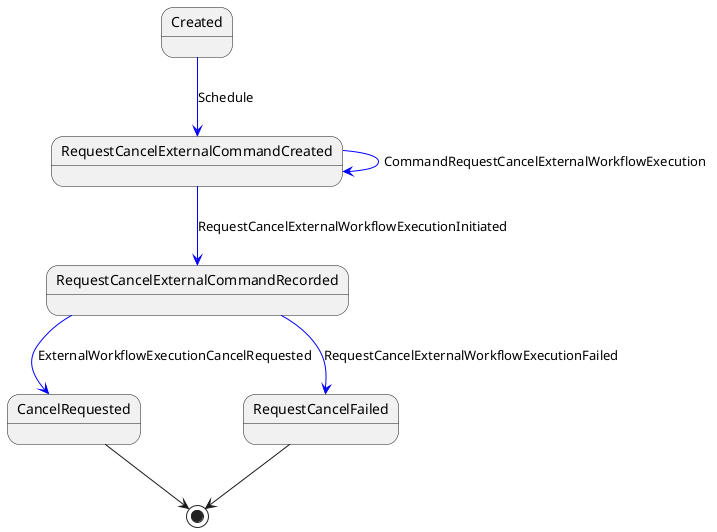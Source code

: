 @startuml
Created -[#blue]-> RequestCancelExternalCommandCreated: Schedule
RequestCancelExternalCommandCreated -[#blue]-> RequestCancelExternalCommandCreated: CommandRequestCancelExternalWorkflowExecution
RequestCancelExternalCommandCreated -[#blue]-> RequestCancelExternalCommandRecorded: RequestCancelExternalWorkflowExecutionInitiated
RequestCancelExternalCommandRecorded -[#blue]-> CancelRequested: ExternalWorkflowExecutionCancelRequested
RequestCancelExternalCommandRecorded -[#blue]-> RequestCancelFailed: RequestCancelExternalWorkflowExecutionFailed
CancelRequested --> [*]
RequestCancelFailed --> [*]
@enduml